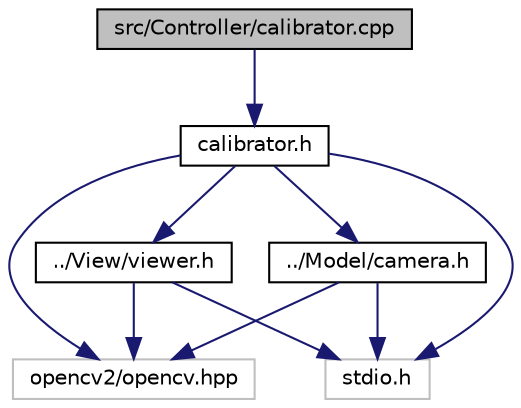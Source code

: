 digraph "src/Controller/calibrator.cpp"
{
 // LATEX_PDF_SIZE
  edge [fontname="Helvetica",fontsize="10",labelfontname="Helvetica",labelfontsize="10"];
  node [fontname="Helvetica",fontsize="10",shape=record];
  Node1 [label="src/Controller/calibrator.cpp",height=0.2,width=0.4,color="black", fillcolor="grey75", style="filled", fontcolor="black",tooltip="Implemantation of the Calibrator class."];
  Node1 -> Node2 [color="midnightblue",fontsize="10",style="solid"];
  Node2 [label="calibrator.h",height=0.2,width=0.4,color="black", fillcolor="white", style="filled",URL="$calibrator_8h.html",tooltip="Header of the calibrator.cpp file."];
  Node2 -> Node3 [color="midnightblue",fontsize="10",style="solid"];
  Node3 [label="opencv2/opencv.hpp",height=0.2,width=0.4,color="grey75", fillcolor="white", style="filled",tooltip=" "];
  Node2 -> Node4 [color="midnightblue",fontsize="10",style="solid"];
  Node4 [label="stdio.h",height=0.2,width=0.4,color="grey75", fillcolor="white", style="filled",tooltip=" "];
  Node2 -> Node5 [color="midnightblue",fontsize="10",style="solid"];
  Node5 [label="../View/viewer.h",height=0.2,width=0.4,color="black", fillcolor="white", style="filled",URL="$viewer_8h.html",tooltip="Header of the viewer.cpp file."];
  Node5 -> Node3 [color="midnightblue",fontsize="10",style="solid"];
  Node5 -> Node4 [color="midnightblue",fontsize="10",style="solid"];
  Node2 -> Node6 [color="midnightblue",fontsize="10",style="solid"];
  Node6 [label="../Model/camera.h",height=0.2,width=0.4,color="black", fillcolor="white", style="filled",URL="$camera_8h.html",tooltip="Header of the camera.cpp file."];
  Node6 -> Node4 [color="midnightblue",fontsize="10",style="solid"];
  Node6 -> Node3 [color="midnightblue",fontsize="10",style="solid"];
}
